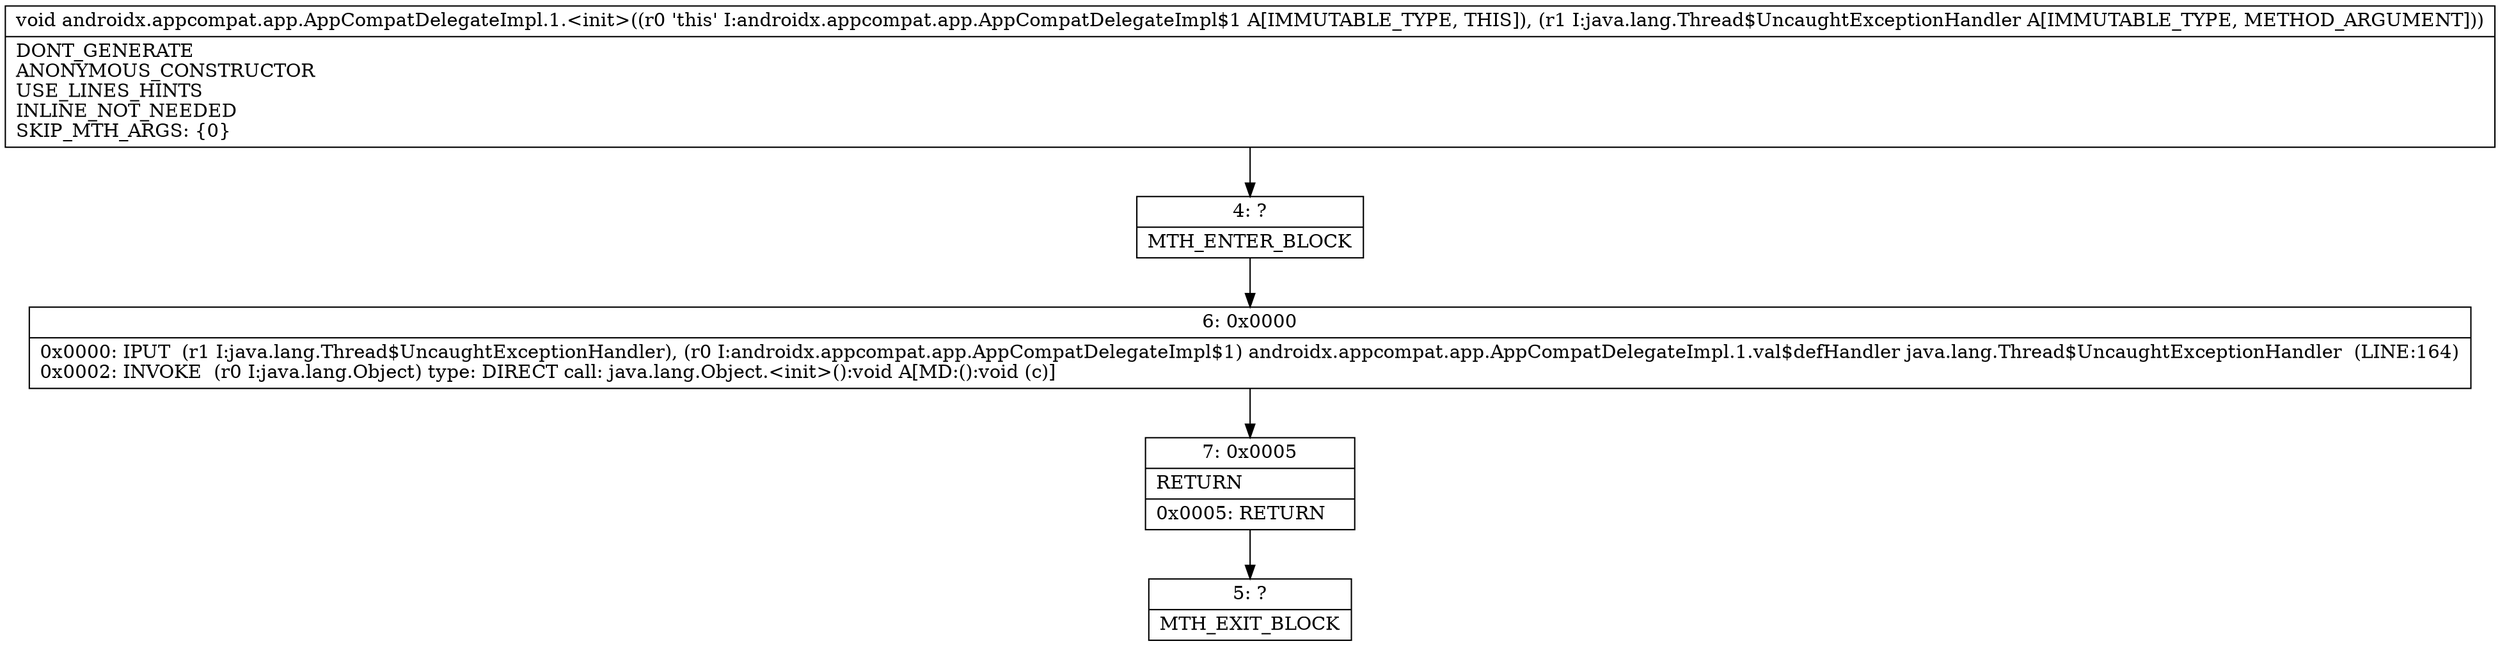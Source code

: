 digraph "CFG forandroidx.appcompat.app.AppCompatDelegateImpl.1.\<init\>(Ljava\/lang\/Thread$UncaughtExceptionHandler;)V" {
Node_4 [shape=record,label="{4\:\ ?|MTH_ENTER_BLOCK\l}"];
Node_6 [shape=record,label="{6\:\ 0x0000|0x0000: IPUT  (r1 I:java.lang.Thread$UncaughtExceptionHandler), (r0 I:androidx.appcompat.app.AppCompatDelegateImpl$1) androidx.appcompat.app.AppCompatDelegateImpl.1.val$defHandler java.lang.Thread$UncaughtExceptionHandler  (LINE:164)\l0x0002: INVOKE  (r0 I:java.lang.Object) type: DIRECT call: java.lang.Object.\<init\>():void A[MD:():void (c)]\l}"];
Node_7 [shape=record,label="{7\:\ 0x0005|RETURN\l|0x0005: RETURN   \l}"];
Node_5 [shape=record,label="{5\:\ ?|MTH_EXIT_BLOCK\l}"];
MethodNode[shape=record,label="{void androidx.appcompat.app.AppCompatDelegateImpl.1.\<init\>((r0 'this' I:androidx.appcompat.app.AppCompatDelegateImpl$1 A[IMMUTABLE_TYPE, THIS]), (r1 I:java.lang.Thread$UncaughtExceptionHandler A[IMMUTABLE_TYPE, METHOD_ARGUMENT]))  | DONT_GENERATE\lANONYMOUS_CONSTRUCTOR\lUSE_LINES_HINTS\lINLINE_NOT_NEEDED\lSKIP_MTH_ARGS: \{0\}\l}"];
MethodNode -> Node_4;Node_4 -> Node_6;
Node_6 -> Node_7;
Node_7 -> Node_5;
}

